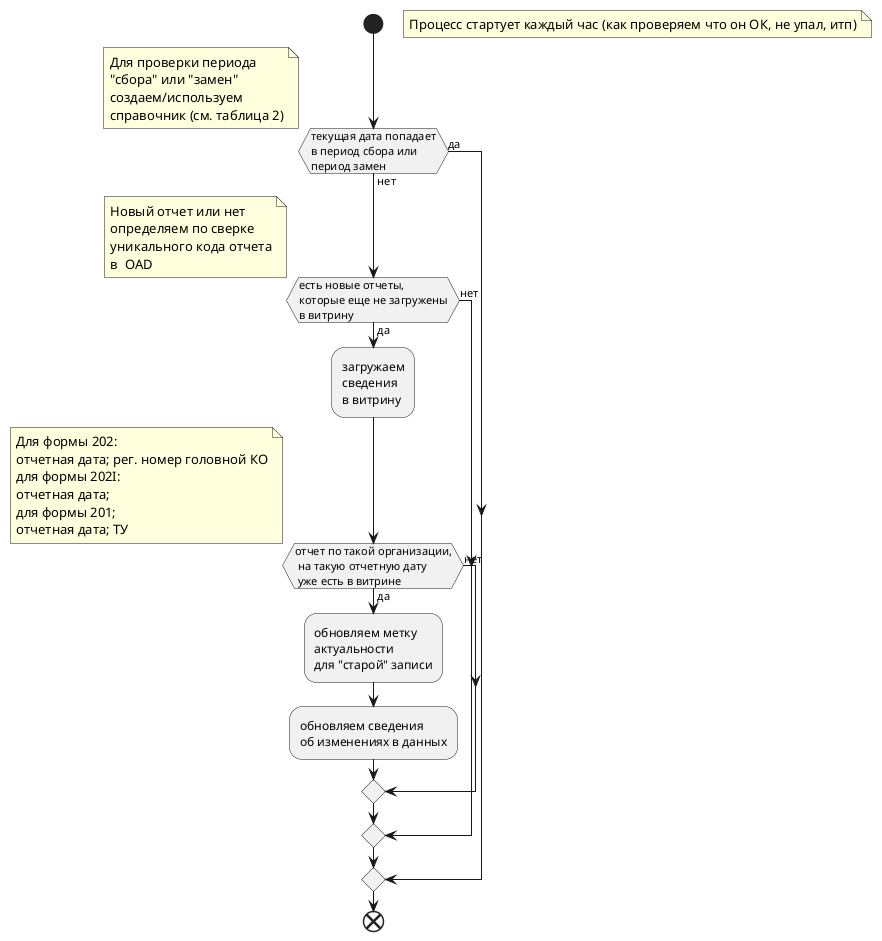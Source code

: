 @startuml
start 
floating note right: Процесс стартует каждый час (как проверяем что он ОК, не упал, итп)
 if (текущая дата попадает
в период сбора или 
период замен) then (да)
note right
Для проверки периода
"сбора" или "замен"
создаем/используем
справочник (см. таблица 2)
end note
 else (нет)
  if (есть новые отчеты,
которые еще не загружены
в витрину) then (да)
note right
Новый отчет или нет
определяем по сверке
уникального кода отчета
в  OAD
end note
 :загружаем 
 сведения 
 в витрину;
 if (отчет по такой организации,
 на такую отчетную дату
 уже есть в витрине) then (нет)
 note right
Для формы 202:
отчетная дата; рег. номер головной КО
для формы 202I:
отчетная дата;
для формы 201;
отчетная дата; ТУ
end note
 else (да)
 :обновляем метку
 актуальности 
 для "старой" записи;
 :обновляем сведения 
 об изменениях в данных;
 endif
else (нет)
endif

 endif
end
@enduml